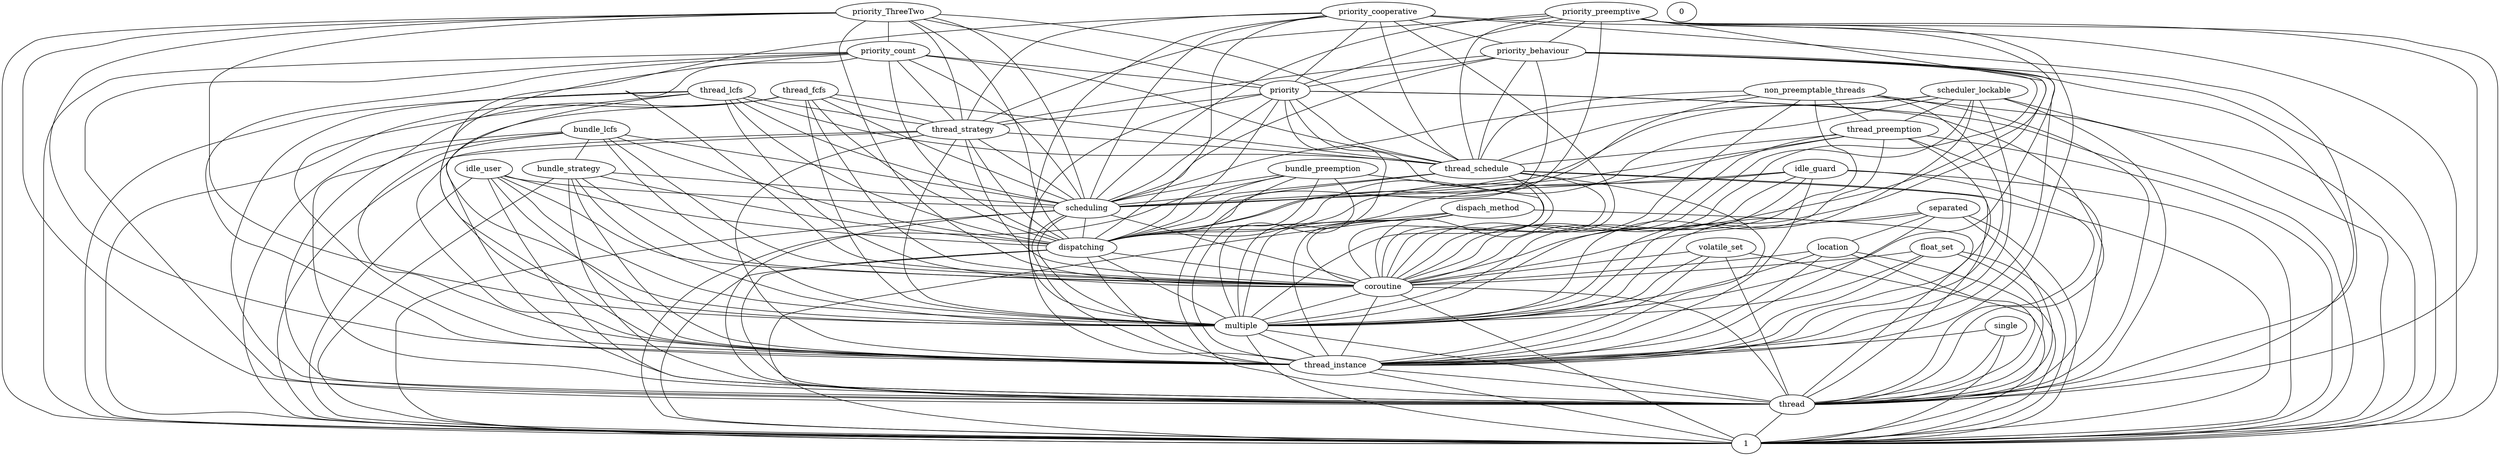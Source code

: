 graph G {
  priority_ThreeTwo;
  bundle_lcfs;
  thread_preemption;
  thread_instance;
  thread_lcfs;
  priority_behaviour;
  separated;
  priority_cooperative;
  multiple;
  bundle_strategy;
  0;
  thread_strategy;
  priority;
  1;
  thread_schedule;
  non_preemptable_threads;
  priority_count;
  dispach_method;
  thread;
  scheduler_lockable;
  single;
  volatile_set;
  scheduling;
  bundle_preemption;
  location;
  idle_user;
  dispatching;
  float_set;
  coroutine;
  idle_guard;
  thread_fcfs;
  priority_preemptive;
  location -- coroutine;
  priority_count -- priority;
  priority_ThreeTwo -- priority_count;
  thread_lcfs -- thread_strategy;
  priority -- thread_strategy;
  priority_behaviour -- priority;
  thread_strategy -- thread_schedule;
  priority_cooperative -- priority_behaviour;
  thread_preemption -- thread_schedule;
  bundle_lcfs -- bundle_strategy;
  scheduler_lockable -- thread_preemption;
  scheduling -- dispatching;
  priority_preemptive -- priority_behaviour;
  multiple -- thread_instance;
  thread_schedule -- scheduling;
  thread_fcfs -- thread_strategy;
  non_preemptable_threads -- thread_preemption;
  dispatching -- coroutine;
  thread -- 1;
  single -- thread_instance;
  thread_instance -- thread;
  dispach_method -- dispatching;
  coroutine -- multiple;
  separated -- location;
  priority_ThreeTwo -- priority;
  thread_preemption -- scheduling;
  thread_instance -- 1;
  thread_lcfs -- thread_schedule;
  priority_behaviour -- thread_strategy;
  separated -- coroutine;
  priority_cooperative -- thread_strategy;
  priority_cooperative -- priority;
  multiple -- thread;
  multiple -- 1;
  bundle_strategy -- scheduling;
  thread_strategy -- scheduling;
  priority -- scheduling;
  priority -- thread_schedule;
  thread_schedule -- dispatching;
  non_preemptable_threads -- scheduling;
  non_preemptable_threads -- thread_schedule;
  priority_count -- scheduling;
  priority_count -- thread_strategy;
  priority_count -- thread_schedule;
  dispach_method -- coroutine;
  scheduler_lockable -- scheduling;
  scheduler_lockable -- thread_schedule;
  single -- thread;
  single -- 1;
  volatile_set -- multiple;
  volatile_set -- coroutine;
  scheduling -- coroutine;
  bundle_preemption -- scheduling;
  location -- multiple;
  idle_user -- scheduling;
  dispatching -- multiple;
  float_set -- multiple;
  float_set -- coroutine;
  coroutine -- thread_instance;
  coroutine -- thread;
  coroutine -- 1;
  idle_guard -- scheduling;
  thread_fcfs -- scheduling;
  thread_fcfs -- thread_schedule;
  priority_preemptive -- thread_strategy;
  priority_preemptive -- priority;
  priority_ThreeTwo -- scheduling;
  priority_ThreeTwo -- thread_strategy;
  priority_ThreeTwo -- thread_schedule;
  bundle_lcfs -- dispatching;
  bundle_lcfs -- coroutine;
  bundle_lcfs -- scheduling;
  thread_preemption -- dispatching;
  thread_preemption -- coroutine;
  thread_lcfs -- dispatching;
  thread_lcfs -- scheduling;
  priority_behaviour -- scheduling;
  priority_behaviour -- thread_schedule;
  separated -- thread_instance;
  separated -- multiple;
  separated -- thread;
  separated -- 1;
  priority_cooperative -- scheduling;
  priority_cooperative -- thread_schedule;
  bundle_strategy -- dispatching;
  bundle_strategy -- coroutine;
  thread_strategy -- dispatching;
  thread_strategy -- coroutine;
  priority -- dispatching;
  priority -- coroutine;
  thread_schedule -- multiple;
  thread_schedule -- coroutine;
  non_preemptable_threads -- multiple;
  non_preemptable_threads -- dispatching;
  non_preemptable_threads -- coroutine;
  priority_count -- multiple;
  priority_count -- dispatching;
  priority_count -- coroutine;
  dispach_method -- thread_instance;
  dispach_method -- multiple;
  dispach_method -- thread;
  dispach_method -- 1;
  scheduler_lockable -- multiple;
  scheduler_lockable -- dispatching;
  scheduler_lockable -- coroutine;
  volatile_set -- thread_instance;
  volatile_set -- thread;
  volatile_set -- 1;
  scheduling -- thread_instance;
  scheduling -- multiple;
  scheduling -- thread;
  scheduling -- 1;
  bundle_preemption -- multiple;
  bundle_preemption -- thread_instance;
  bundle_preemption -- thread;
  bundle_preemption -- dispatching;
  bundle_preemption -- coroutine;
  bundle_preemption -- 1;
  location -- thread_instance;
  location -- thread;
  location -- 1;
  idle_user -- multiple;
  idle_user -- thread_instance;
  idle_user -- thread;
  idle_user -- dispatching;
  idle_user -- coroutine;
  idle_user -- 1;
  dispatching -- thread_instance;
  dispatching -- thread;
  dispatching -- 1;
  float_set -- thread_instance;
  float_set -- thread;
  float_set -- 1;
  idle_guard -- multiple;
  idle_guard -- thread_instance;
  idle_guard -- thread;
  idle_guard -- dispatching;
  idle_guard -- coroutine;
  idle_guard -- 1;
  thread_fcfs -- multiple;
  thread_fcfs -- thread_instance;
  thread_fcfs -- thread;
  thread_fcfs -- dispatching;
  thread_fcfs -- coroutine;
  thread_fcfs -- 1;
  priority_preemptive -- dispatching;
  priority_preemptive -- coroutine;
  priority_preemptive -- scheduling;
  priority_preemptive -- thread_schedule;
  priority_ThreeTwo -- thread_instance;
  priority_ThreeTwo -- multiple;
  priority_ThreeTwo -- thread;
  priority_ThreeTwo -- dispatching;
  priority_ThreeTwo -- coroutine;
  priority_ThreeTwo -- 1;
  bundle_lcfs -- thread_instance;
  bundle_lcfs -- multiple;
  bundle_lcfs -- thread;
  bundle_lcfs -- 1;
  thread_preemption -- thread_instance;
  thread_preemption -- multiple;
  thread_preemption -- thread;
  thread_preemption -- 1;
  thread_lcfs -- thread_instance;
  thread_lcfs -- multiple;
  thread_lcfs -- thread;
  thread_lcfs -- coroutine;
  thread_lcfs -- 1;
  priority_behaviour -- multiple;
  priority_behaviour -- thread_instance;
  priority_behaviour -- thread;
  priority_behaviour -- dispatching;
  priority_behaviour -- coroutine;
  priority_behaviour -- 1;
  priority_cooperative -- thread_instance;
  priority_cooperative -- multiple;
  priority_cooperative -- thread;
  priority_cooperative -- dispatching;
  priority_cooperative -- coroutine;
  priority_cooperative -- 1;
  bundle_strategy -- thread_instance;
  bundle_strategy -- multiple;
  bundle_strategy -- thread;
  bundle_strategy -- 1;
  thread_strategy -- thread_instance;
  thread_strategy -- multiple;
  thread_strategy -- thread;
  thread_strategy -- 1;
  priority -- multiple;
  priority -- thread_instance;
  priority -- thread;
  priority -- 1;
  thread_schedule -- thread_instance;
  thread_schedule -- thread;
  thread_schedule -- 1;
  non_preemptable_threads -- thread_instance;
  non_preemptable_threads -- thread;
  non_preemptable_threads -- 1;
  priority_count -- thread_instance;
  priority_count -- thread;
  priority_count -- 1;
  scheduler_lockable -- thread_instance;
  scheduler_lockable -- thread;
  scheduler_lockable -- 1;
  priority_preemptive -- thread_instance;
  priority_preemptive -- multiple;
  priority_preemptive -- thread;
  priority_preemptive -- 1;
}
